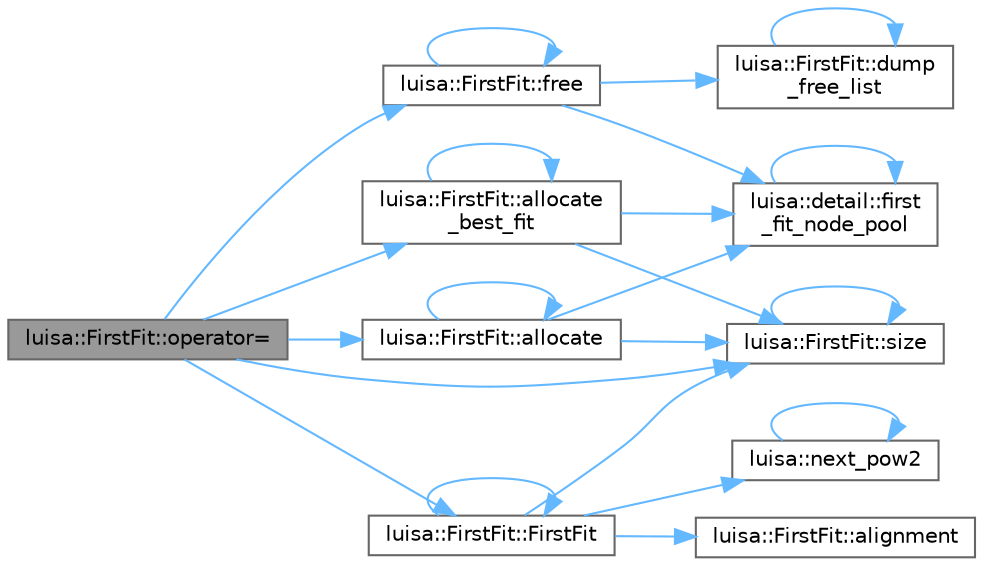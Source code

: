 digraph "luisa::FirstFit::operator="
{
 // LATEX_PDF_SIZE
  bgcolor="transparent";
  edge [fontname=Helvetica,fontsize=10,labelfontname=Helvetica,labelfontsize=10];
  node [fontname=Helvetica,fontsize=10,shape=box,height=0.2,width=0.4];
  rankdir="LR";
  Node1 [id="Node000001",label="luisa::FirstFit::operator=",height=0.2,width=0.4,color="gray40", fillcolor="grey60", style="filled", fontcolor="black",tooltip=" "];
  Node1 -> Node2 [id="edge23_Node000001_Node000002",color="steelblue1",style="solid",tooltip=" "];
  Node2 [id="Node000002",label="luisa::FirstFit::allocate",height=0.2,width=0.4,color="grey40", fillcolor="white", style="filled",URL="$classluisa_1_1_first_fit.html#aff273f4e47e71f18813e1bdd5b80318b",tooltip=" "];
  Node2 -> Node2 [id="edge24_Node000002_Node000002",color="steelblue1",style="solid",tooltip=" "];
  Node2 -> Node3 [id="edge25_Node000002_Node000003",color="steelblue1",style="solid",tooltip=" "];
  Node3 [id="Node000003",label="luisa::detail::first\l_fit_node_pool",height=0.2,width=0.4,color="grey40", fillcolor="white", style="filled",URL="$namespaceluisa_1_1detail.html#a099887347f6c5136844f3c4bb225cfcd",tooltip=" "];
  Node3 -> Node3 [id="edge26_Node000003_Node000003",color="steelblue1",style="solid",tooltip=" "];
  Node2 -> Node4 [id="edge27_Node000002_Node000004",color="steelblue1",style="solid",tooltip=" "];
  Node4 [id="Node000004",label="luisa::FirstFit::size",height=0.2,width=0.4,color="grey40", fillcolor="white", style="filled",URL="$classluisa_1_1_first_fit.html#a467edf72a6ec0f8f0c118416a7a0acb2",tooltip=" "];
  Node4 -> Node4 [id="edge28_Node000004_Node000004",color="steelblue1",style="solid",tooltip=" "];
  Node1 -> Node5 [id="edge29_Node000001_Node000005",color="steelblue1",style="solid",tooltip=" "];
  Node5 [id="Node000005",label="luisa::FirstFit::allocate\l_best_fit",height=0.2,width=0.4,color="grey40", fillcolor="white", style="filled",URL="$classluisa_1_1_first_fit.html#ae7d1dd9f617db44e41eb5bbef5076b35",tooltip=" "];
  Node5 -> Node5 [id="edge30_Node000005_Node000005",color="steelblue1",style="solid",tooltip=" "];
  Node5 -> Node3 [id="edge31_Node000005_Node000003",color="steelblue1",style="solid",tooltip=" "];
  Node5 -> Node4 [id="edge32_Node000005_Node000004",color="steelblue1",style="solid",tooltip=" "];
  Node1 -> Node6 [id="edge33_Node000001_Node000006",color="steelblue1",style="solid",tooltip=" "];
  Node6 [id="Node000006",label="luisa::FirstFit::FirstFit",height=0.2,width=0.4,color="grey40", fillcolor="white", style="filled",URL="$classluisa_1_1_first_fit.html#a85edbd8cd4bb8325a52d7679377acea2",tooltip=" "];
  Node6 -> Node7 [id="edge34_Node000006_Node000007",color="steelblue1",style="solid",tooltip=" "];
  Node7 [id="Node000007",label="luisa::FirstFit::alignment",height=0.2,width=0.4,color="grey40", fillcolor="white", style="filled",URL="$classluisa_1_1_first_fit.html#a2b13079f5fcafed8ee68f41ba49dfd4b",tooltip=" "];
  Node6 -> Node6 [id="edge35_Node000006_Node000006",color="steelblue1",style="solid",tooltip=" "];
  Node6 -> Node8 [id="edge36_Node000006_Node000008",color="steelblue1",style="solid",tooltip=" "];
  Node8 [id="Node000008",label="luisa::next_pow2",height=0.2,width=0.4,color="grey40", fillcolor="white", style="filled",URL="$namespaceluisa.html#a126aec1ef45bd8dd50e8b1a00a9e5cb0",tooltip="Find next 2^n of v"];
  Node8 -> Node8 [id="edge37_Node000008_Node000008",color="steelblue1",style="solid",tooltip=" "];
  Node6 -> Node4 [id="edge38_Node000006_Node000004",color="steelblue1",style="solid",tooltip=" "];
  Node1 -> Node9 [id="edge39_Node000001_Node000009",color="steelblue1",style="solid",tooltip=" "];
  Node9 [id="Node000009",label="luisa::FirstFit::free",height=0.2,width=0.4,color="grey40", fillcolor="white", style="filled",URL="$classluisa_1_1_first_fit.html#af5dabdfcccd21936230e2887720e9942",tooltip=" "];
  Node9 -> Node10 [id="edge40_Node000009_Node000010",color="steelblue1",style="solid",tooltip=" "];
  Node10 [id="Node000010",label="luisa::FirstFit::dump\l_free_list",height=0.2,width=0.4,color="grey40", fillcolor="white", style="filled",URL="$classluisa_1_1_first_fit.html#a9d916042fa7f88c55f56ca15c713bdc3",tooltip=" "];
  Node10 -> Node10 [id="edge41_Node000010_Node000010",color="steelblue1",style="solid",tooltip=" "];
  Node9 -> Node3 [id="edge42_Node000009_Node000003",color="steelblue1",style="solid",tooltip=" "];
  Node9 -> Node9 [id="edge43_Node000009_Node000009",color="steelblue1",style="solid",tooltip=" "];
  Node1 -> Node4 [id="edge44_Node000001_Node000004",color="steelblue1",style="solid",tooltip=" "];
}
